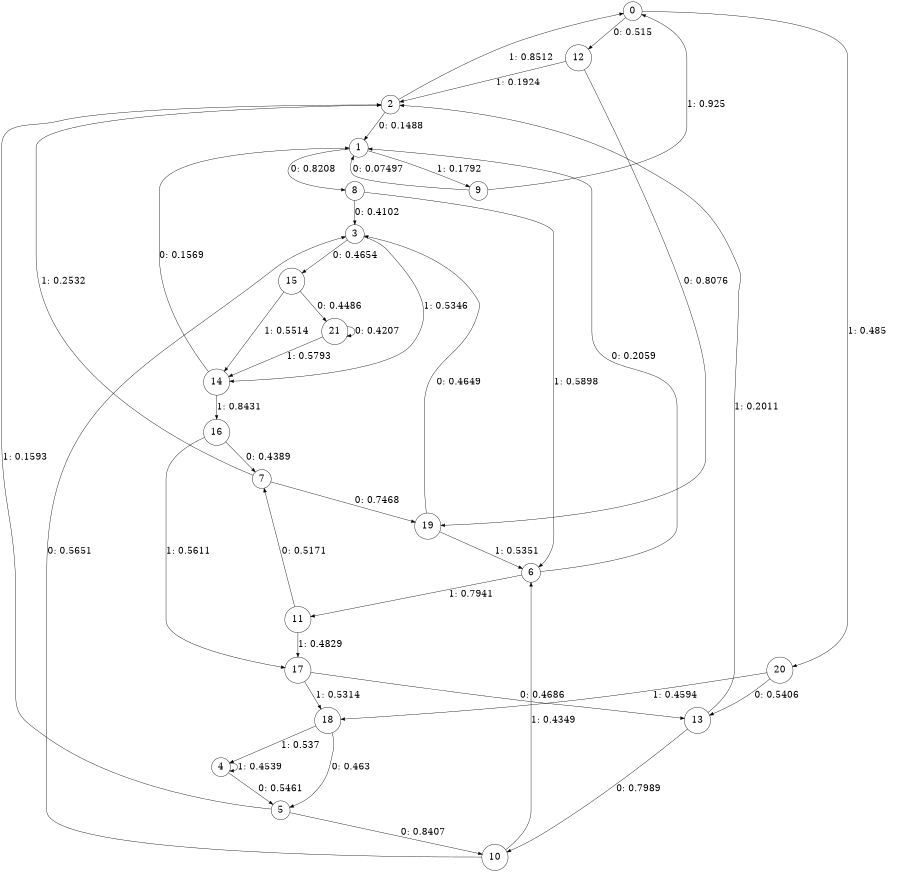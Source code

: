 digraph "ch13randomL6" {
size = "6,8.5";
ratio = "fill";
node [shape = circle];
node [fontsize = 24];
edge [fontsize = 24];
0 -> 12 [label = "0: 0.515    "];
0 -> 20 [label = "1: 0.485    "];
1 -> 8 [label = "0: 0.8208   "];
1 -> 9 [label = "1: 0.1792   "];
2 -> 1 [label = "0: 0.1488   "];
2 -> 0 [label = "1: 0.8512   "];
3 -> 15 [label = "0: 0.4654   "];
3 -> 14 [label = "1: 0.5346   "];
4 -> 5 [label = "0: 0.5461   "];
4 -> 4 [label = "1: 0.4539   "];
5 -> 10 [label = "0: 0.8407   "];
5 -> 2 [label = "1: 0.1593   "];
6 -> 1 [label = "0: 0.2059   "];
6 -> 11 [label = "1: 0.7941   "];
7 -> 19 [label = "0: 0.7468   "];
7 -> 2 [label = "1: 0.2532   "];
8 -> 3 [label = "0: 0.4102   "];
8 -> 6 [label = "1: 0.5898   "];
9 -> 1 [label = "0: 0.07497  "];
9 -> 0 [label = "1: 0.925    "];
10 -> 3 [label = "0: 0.5651   "];
10 -> 6 [label = "1: 0.4349   "];
11 -> 7 [label = "0: 0.5171   "];
11 -> 17 [label = "1: 0.4829   "];
12 -> 19 [label = "0: 0.8076   "];
12 -> 2 [label = "1: 0.1924   "];
13 -> 10 [label = "0: 0.7989   "];
13 -> 2 [label = "1: 0.2011   "];
14 -> 1 [label = "0: 0.1569   "];
14 -> 16 [label = "1: 0.8431   "];
15 -> 21 [label = "0: 0.4486   "];
15 -> 14 [label = "1: 0.5514   "];
16 -> 7 [label = "0: 0.4389   "];
16 -> 17 [label = "1: 0.5611   "];
17 -> 13 [label = "0: 0.4686   "];
17 -> 18 [label = "1: 0.5314   "];
18 -> 5 [label = "0: 0.463    "];
18 -> 4 [label = "1: 0.537    "];
19 -> 3 [label = "0: 0.4649   "];
19 -> 6 [label = "1: 0.5351   "];
20 -> 13 [label = "0: 0.5406   "];
20 -> 18 [label = "1: 0.4594   "];
21 -> 21 [label = "0: 0.4207   "];
21 -> 14 [label = "1: 0.5793   "];
}